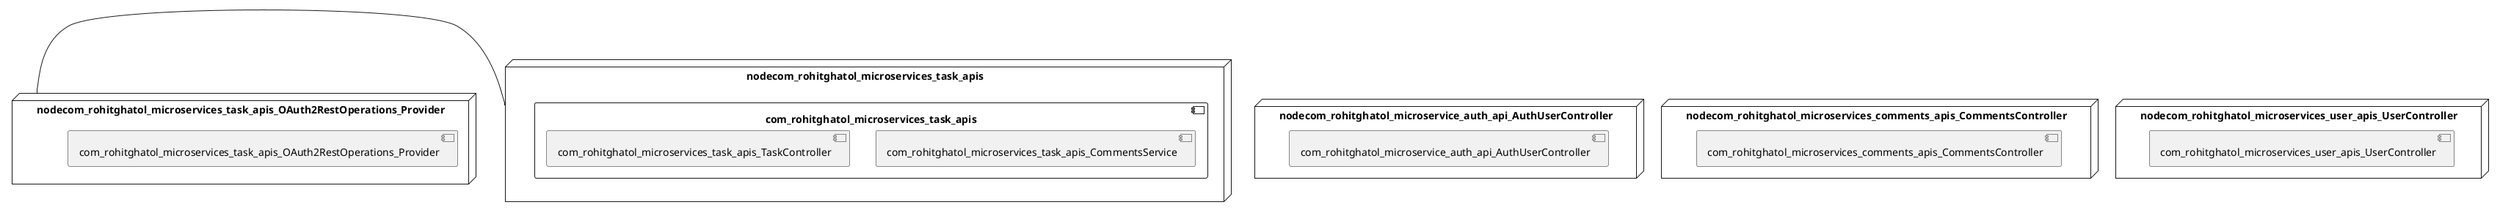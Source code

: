 @startuml
skinparam fixCircleLabelOverlapping true
skinparam componentStyle uml2
node nodecom_rohitghatol_microservices_task_apis {
component com_rohitghatol_microservices_task_apis {
[com_rohitghatol_microservices_task_apis_CommentsService] [[rohitghatol-spring-boot-microservices.system#_T-VGUKoMEe-ZVOGiA5Rl9Q]]
[com_rohitghatol_microservices_task_apis_TaskController] [[rohitghatol-spring-boot-microservices.system#_T-VGUKoMEe-ZVOGiA5Rl9Q]]
}
}
node nodecom_rohitghatol_microservice_auth_api_AuthUserController {
[com_rohitghatol_microservice_auth_api_AuthUserController] [[rohitghatol-spring-boot-microservices.system#_T-VGUKoMEe-ZVOGiA5Rl9Q]]
}
node nodecom_rohitghatol_microservices_comments_apis_CommentsController {
[com_rohitghatol_microservices_comments_apis_CommentsController] [[rohitghatol-spring-boot-microservices.system#_T-VGUKoMEe-ZVOGiA5Rl9Q]]
}
node nodecom_rohitghatol_microservices_task_apis_OAuth2RestOperations_Provider {
[com_rohitghatol_microservices_task_apis_OAuth2RestOperations_Provider] [[rohitghatol-spring-boot-microservices.system#_T-VGUKoMEe-ZVOGiA5Rl9Q]]
}
node nodecom_rohitghatol_microservices_user_apis_UserController {
[com_rohitghatol_microservices_user_apis_UserController] [[rohitghatol-spring-boot-microservices.system#_T-VGUKoMEe-ZVOGiA5Rl9Q]]
}
[nodecom_rohitghatol_microservices_task_apis_OAuth2RestOperations_Provider] - [nodecom_rohitghatol_microservices_task_apis]

@enduml
